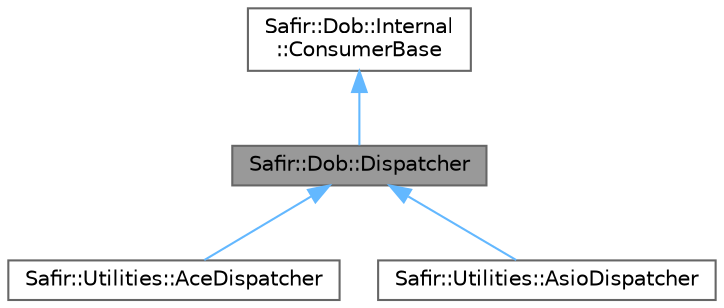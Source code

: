 digraph "Safir::Dob::Dispatcher"
{
 // LATEX_PDF_SIZE
  bgcolor="transparent";
  edge [fontname=Helvetica,fontsize=10,labelfontname=Helvetica,labelfontsize=10];
  node [fontname=Helvetica,fontsize=10,shape=box,height=0.2,width=0.4];
  Node1 [label="Safir::Dob::Dispatcher",height=0.2,width=0.4,color="gray40", fillcolor="grey60", style="filled", fontcolor="black",tooltip="Interface for reception of a dispatch order."];
  Node2 -> Node1 [dir="back",color="steelblue1",style="solid"];
  Node2 [label="Safir::Dob::Internal\l::ConsumerBase",height=0.2,width=0.4,color="gray40", fillcolor="white", style="filled",URL="$a01327.html",tooltip="Base class used when composing more elaborated interfaces."];
  Node1 -> Node3 [dir="back",color="steelblue1",style="solid"];
  Node3 [label="Safir::Utilities::AceDispatcher",height=0.2,width=0.4,color="gray40", fillcolor="white", style="filled",URL="$a01643.html",tooltip="The class makes a thread switch and perform a dispatch on Dob connection."];
  Node1 -> Node4 [dir="back",color="steelblue1",style="solid"];
  Node4 [label="Safir::Utilities::AsioDispatcher",height=0.2,width=0.4,color="gray40", fillcolor="white", style="filled",URL="$a01647.html",tooltip="The class makes a thread switch and perform a dispatch on Dob connection."];
}
